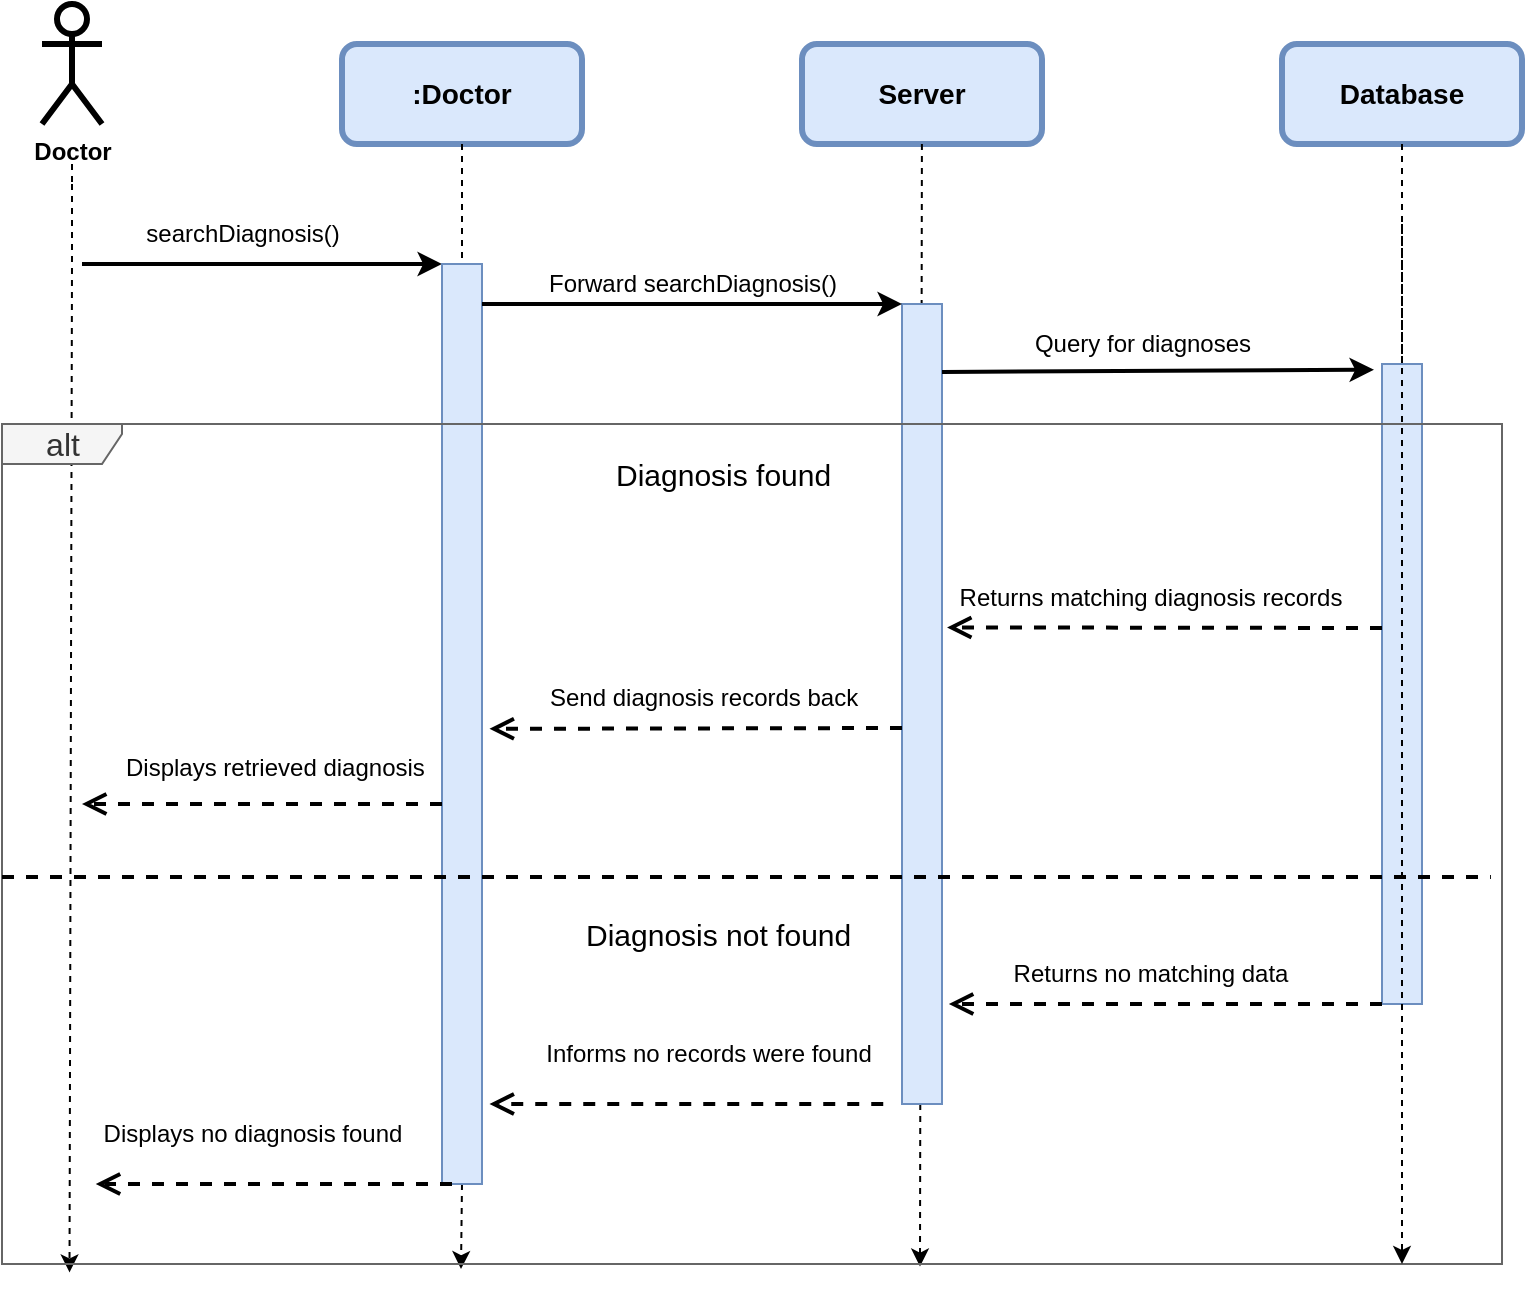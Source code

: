 <mxfile>
    <diagram id="6jSnH-0XyIerv08itZjo" name="Page-1">
        <mxGraphModel dx="1078" dy="765" grid="1" gridSize="10" guides="1" tooltips="1" connect="1" arrows="1" fold="1" page="1" pageScale="1" pageWidth="850" pageHeight="1100" background="#ffffff" math="0" shadow="0">
            <root>
                <mxCell id="0"/>
                <mxCell id="1" parent="0"/>
                <mxCell id="2" value="&lt;b&gt;Doctor&lt;br&gt;&lt;br&gt;&lt;/b&gt;" style="shape=umlActor;verticalLabelPosition=bottom;verticalAlign=top;html=1;outlineConnect=0;strokeWidth=3;rounded=1;" parent="1" vertex="1">
                    <mxGeometry x="60" y="20" width="30" height="60" as="geometry"/>
                </mxCell>
                <mxCell id="3" style="edgeStyle=none;html=1;dashed=1;strokeWidth=1;startArrow=none;entryX=0.045;entryY=1.01;entryDx=0;entryDy=0;entryPerimeter=0;" parent="1" target="90" edge="1">
                    <mxGeometry relative="1" as="geometry">
                        <mxPoint x="75" y="730" as="targetPoint"/>
                        <Array as="points">
                            <mxPoint x="75" y="150"/>
                        </Array>
                        <mxPoint x="75" y="110" as="sourcePoint"/>
                    </mxGeometry>
                </mxCell>
                <mxCell id="4" value="" style="endArrow=classic;html=1;strokeWidth=2;" parent="1" edge="1">
                    <mxGeometry relative="1" as="geometry">
                        <mxPoint x="80" y="150" as="sourcePoint"/>
                        <mxPoint x="260" y="150" as="targetPoint"/>
                    </mxGeometry>
                </mxCell>
                <mxCell id="6" value="searchDiagnosis()" style="text;html=1;align=center;verticalAlign=middle;resizable=0;points=[];autosize=1;strokeColor=none;fillColor=none;" parent="1" vertex="1">
                    <mxGeometry x="100" y="120" width="120" height="30" as="geometry"/>
                </mxCell>
                <mxCell id="8" value="&lt;span style=&quot;font-size: 14px;&quot;&gt;&lt;b&gt;&lt;font color=&quot;#000000&quot;&gt;:Doctor&lt;/font&gt;&lt;/b&gt;&lt;/span&gt;" style="rounded=1;whiteSpace=wrap;html=1;strokeWidth=3;fillColor=#dae8fc;strokeColor=#6c8ebf;" parent="1" vertex="1">
                    <mxGeometry x="210" y="40" width="120" height="50" as="geometry"/>
                </mxCell>
                <mxCell id="10" style="edgeStyle=none;html=1;exitX=0.5;exitY=1;exitDx=0;exitDy=0;dashed=1;strokeWidth=1;startArrow=none;entryX=0.306;entryY=1.006;entryDx=0;entryDy=0;entryPerimeter=0;" parent="1" source="20" target="90" edge="1">
                    <mxGeometry relative="1" as="geometry">
                        <mxPoint x="270" y="730" as="targetPoint"/>
                        <Array as="points"/>
                        <mxPoint x="85" y="60" as="sourcePoint"/>
                    </mxGeometry>
                </mxCell>
                <mxCell id="12" value="&lt;span style=&quot;font-size: 14px;&quot;&gt;&lt;b&gt;&lt;font color=&quot;#000000&quot;&gt;Server&lt;/font&gt;&lt;/b&gt;&lt;/span&gt;" style="rounded=1;whiteSpace=wrap;html=1;strokeWidth=3;fillColor=#dae8fc;strokeColor=#6c8ebf;" parent="1" vertex="1">
                    <mxGeometry x="440" y="40" width="120" height="50" as="geometry"/>
                </mxCell>
                <mxCell id="13" style="edgeStyle=none;html=1;dashed=1;strokeWidth=1;entryX=0.612;entryY=1.003;entryDx=0;entryDy=0;entryPerimeter=0;" parent="1" source="12" target="90" edge="1">
                    <mxGeometry relative="1" as="geometry">
                        <mxPoint x="500" y="720" as="targetPoint"/>
                        <Array as="points"/>
                        <mxPoint x="480" y="100" as="sourcePoint"/>
                    </mxGeometry>
                </mxCell>
                <mxCell id="18" value="" style="html=1;points=[];perimeter=orthogonalPerimeter;fontSize=13;fillColor=#dae8fc;strokeColor=#6c8ebf;" parent="1" vertex="1">
                    <mxGeometry x="490" y="170" width="20" height="400" as="geometry"/>
                </mxCell>
                <mxCell id="21" value="" style="edgeStyle=none;html=1;exitX=0.5;exitY=1;exitDx=0;exitDy=0;dashed=1;strokeWidth=1;endArrow=none;" parent="1" source="8" target="20" edge="1">
                    <mxGeometry relative="1" as="geometry">
                        <mxPoint x="270" y="570" as="targetPoint"/>
                        <Array as="points"/>
                        <mxPoint x="270" y="90" as="sourcePoint"/>
                    </mxGeometry>
                </mxCell>
                <mxCell id="20" value="" style="html=1;points=[];perimeter=orthogonalPerimeter;fontSize=13;fillColor=#dae8fc;strokeColor=#6c8ebf;" parent="1" vertex="1">
                    <mxGeometry x="260" y="150" width="20" height="460" as="geometry"/>
                </mxCell>
                <mxCell id="22" value="" style="endArrow=classic;html=1;strokeWidth=2;" parent="1" edge="1">
                    <mxGeometry relative="1" as="geometry">
                        <mxPoint x="280" y="170" as="sourcePoint"/>
                        <mxPoint x="490" y="170" as="targetPoint"/>
                        <Array as="points">
                            <mxPoint x="380" y="170"/>
                        </Array>
                    </mxGeometry>
                </mxCell>
                <mxCell id="25" value="Forward searchDiagnosis()" style="text;html=1;align=center;verticalAlign=middle;resizable=0;points=[];autosize=1;strokeColor=none;fillColor=none;" parent="1" vertex="1">
                    <mxGeometry x="300" y="145" width="170" height="30" as="geometry"/>
                </mxCell>
                <mxCell id="75" value="&lt;span style=&quot;font-size: 14px;&quot;&gt;&lt;b&gt;&lt;font color=&quot;#000000&quot;&gt;Database&lt;/font&gt;&lt;/b&gt;&lt;/span&gt;" style="rounded=1;whiteSpace=wrap;html=1;strokeWidth=3;fillColor=#dae8fc;strokeColor=#6c8ebf;" parent="1" vertex="1">
                    <mxGeometry x="680" y="40" width="120" height="50" as="geometry"/>
                </mxCell>
                <mxCell id="79" value="" style="endArrow=classic;html=1;strokeWidth=2;entryX=-0.2;entryY=0.009;entryDx=0;entryDy=0;entryPerimeter=0;" parent="1" target="81" edge="1">
                    <mxGeometry relative="1" as="geometry">
                        <mxPoint x="510" y="204" as="sourcePoint"/>
                        <mxPoint x="719.16" y="200.0" as="targetPoint"/>
                    </mxGeometry>
                </mxCell>
                <mxCell id="82" value="" style="edgeStyle=none;html=1;dashed=1;strokeWidth=1;exitX=0.5;exitY=1;exitDx=0;exitDy=0;endArrow=none;" parent="1" source="75" target="81" edge="1">
                    <mxGeometry relative="1" as="geometry">
                        <mxPoint x="740" y="720" as="targetPoint"/>
                        <Array as="points"/>
                        <mxPoint x="740" y="90" as="sourcePoint"/>
                    </mxGeometry>
                </mxCell>
                <mxCell id="81" value="" style="html=1;points=[];perimeter=orthogonalPerimeter;fontSize=13;fillColor=#dae8fc;strokeColor=#6c8ebf;" parent="1" vertex="1">
                    <mxGeometry x="730" y="200" width="20" height="320" as="geometry"/>
                </mxCell>
                <mxCell id="86" value="" style="edgeStyle=none;html=1;dashed=1;strokeWidth=1;startArrow=none;endArrow=none;" parent="1" edge="1">
                    <mxGeometry relative="1" as="geometry">
                        <mxPoint x="75" y="110" as="targetPoint"/>
                        <Array as="points"/>
                        <mxPoint x="75" y="100" as="sourcePoint"/>
                    </mxGeometry>
                </mxCell>
                <mxCell id="87" value="Query for diagnoses" style="text;html=1;align=center;verticalAlign=middle;resizable=0;points=[];autosize=1;strokeColor=none;fillColor=none;" parent="1" vertex="1">
                    <mxGeometry x="545" y="175" width="130" height="30" as="geometry"/>
                </mxCell>
                <mxCell id="90" value="&lt;font style=&quot;font-size: 16px;&quot;&gt;alt&lt;/font&gt;" style="shape=umlFrame;tabWidth=110;tabHeight=30;tabPosition=left;html=1;boundedLbl=1;labelInHeader=1;width=60;height=20;rounded=0;shadow=0;glass=0;sketch=0;fontSize=15;fillColor=#f5f5f5;fontColor=#333333;strokeColor=#666666;" parent="1" vertex="1">
                    <mxGeometry x="40" y="230" width="750" height="420" as="geometry"/>
                </mxCell>
                <mxCell id="91" value="Diagnosis found" style="text;rounded=0;shadow=0;glass=0;sketch=0;fontSize=15;" parent="90" vertex="1">
                    <mxGeometry width="100" height="20" relative="1" as="geometry">
                        <mxPoint x="305" y="10" as="offset"/>
                    </mxGeometry>
                </mxCell>
                <mxCell id="92" value="" style="line;strokeWidth=2;dashed=1;labelPosition=center;verticalLabelPosition=bottom;align=left;verticalAlign=top;spacingLeft=20;spacingTop=15;rounded=0;shadow=0;glass=0;sketch=0;fontSize=16;" parent="90" vertex="1">
                    <mxGeometry x="0.001" y="218.079" width="744.444" height="16.8" as="geometry"/>
                </mxCell>
                <mxCell id="93" value="Diagnosis not found" style="text;rounded=0;shadow=0;glass=0;sketch=0;fontSize=15;" parent="90" vertex="1">
                    <mxGeometry width="100" height="60" relative="1" as="geometry">
                        <mxPoint x="290" y="240" as="offset"/>
                    </mxGeometry>
                </mxCell>
                <mxCell id="89" value="Returns matching diagnosis records" style="text;html=1;align=center;verticalAlign=middle;resizable=0;points=[];autosize=1;strokeColor=none;fillColor=none;" parent="90" vertex="1">
                    <mxGeometry x="468.751" y="71.704" width="210" height="30" as="geometry"/>
                </mxCell>
                <mxCell id="88" value="" style="html=1;verticalAlign=bottom;endArrow=open;dashed=1;endSize=8;strokeWidth=2;fontSize=13;entryX=1.042;entryY=0.315;entryDx=0;entryDy=0;entryPerimeter=0;" parent="90" edge="1">
                    <mxGeometry x="0.422" relative="1" as="geometry">
                        <mxPoint x="690" y="102" as="sourcePoint"/>
                        <mxPoint x="472.506" y="101.702" as="targetPoint"/>
                        <mxPoint as="offset"/>
                    </mxGeometry>
                </mxCell>
                <mxCell id="27" value="Send diagnosis records back" style="text;whiteSpace=wrap;html=1;" parent="90" vertex="1">
                    <mxGeometry x="271.873" y="122.924" width="233.766" height="60.0" as="geometry"/>
                </mxCell>
                <mxCell id="98" value="" style="html=1;verticalAlign=bottom;endArrow=open;dashed=1;endSize=8;strokeWidth=2;fontSize=13;entryX=1.042;entryY=0.315;entryDx=0;entryDy=0;entryPerimeter=0;" parent="90" edge="1">
                    <mxGeometry x="0.422" relative="1" as="geometry">
                        <mxPoint x="450" y="152" as="sourcePoint"/>
                        <mxPoint x="243.751" y="152.429" as="targetPoint"/>
                        <mxPoint as="offset"/>
                    </mxGeometry>
                </mxCell>
                <mxCell id="102" value="" style="html=1;verticalAlign=bottom;endArrow=open;dashed=1;endSize=8;strokeWidth=2;fontSize=13;" parent="90" edge="1">
                    <mxGeometry x="0.422" relative="1" as="geometry">
                        <mxPoint x="220" y="190" as="sourcePoint"/>
                        <mxPoint x="40" y="190" as="targetPoint"/>
                        <mxPoint as="offset"/>
                    </mxGeometry>
                </mxCell>
                <mxCell id="103" value="Displays retrieved diagnosis&amp;nbsp;" style="text;whiteSpace=wrap;html=1;" parent="90" vertex="1">
                    <mxGeometry x="60" y="158.08" width="170" height="31.92" as="geometry"/>
                </mxCell>
                <mxCell id="105" value="" style="html=1;verticalAlign=bottom;endArrow=open;dashed=1;endSize=8;strokeWidth=2;fontSize=13;entryX=1.042;entryY=0.315;entryDx=0;entryDy=0;entryPerimeter=0;" parent="90" edge="1">
                    <mxGeometry x="0.422" relative="1" as="geometry">
                        <mxPoint x="690" y="290" as="sourcePoint"/>
                        <mxPoint x="473.436" y="290.002" as="targetPoint"/>
                        <mxPoint as="offset"/>
                        <Array as="points"/>
                    </mxGeometry>
                </mxCell>
                <mxCell id="106" value="Returns no matching data" style="text;html=1;align=center;verticalAlign=middle;resizable=0;points=[];autosize=1;strokeColor=none;fillColor=none;" parent="90" vertex="1">
                    <mxGeometry x="493.748" y="260.004" width="160" height="30" as="geometry"/>
                </mxCell>
                <mxCell id="107" value="" style="html=1;verticalAlign=bottom;endArrow=open;dashed=1;endSize=8;strokeWidth=2;fontSize=13;" parent="90" edge="1">
                    <mxGeometry x="0.422" relative="1" as="geometry">
                        <mxPoint x="440.625" y="340.009" as="sourcePoint"/>
                        <mxPoint x="243.75" y="340" as="targetPoint"/>
                        <mxPoint as="offset"/>
                        <Array as="points"/>
                    </mxGeometry>
                </mxCell>
                <mxCell id="108" value="Informs no records were found" style="text;html=1;align=center;verticalAlign=middle;resizable=0;points=[];autosize=1;strokeColor=none;fillColor=none;" parent="90" vertex="1">
                    <mxGeometry x="257.813" y="300.004" width="190" height="30" as="geometry"/>
                </mxCell>
                <mxCell id="109" value="" style="html=1;verticalAlign=bottom;endArrow=open;dashed=1;endSize=8;strokeWidth=2;fontSize=13;" parent="90" edge="1">
                    <mxGeometry x="0.422" relative="1" as="geometry">
                        <mxPoint x="225" y="380" as="sourcePoint"/>
                        <mxPoint x="46.875" y="380" as="targetPoint"/>
                        <mxPoint as="offset"/>
                        <Array as="points"/>
                    </mxGeometry>
                </mxCell>
                <mxCell id="110" value="Displays no diagnosis found" style="text;html=1;align=center;verticalAlign=middle;resizable=0;points=[];autosize=1;strokeColor=none;fillColor=none;" parent="90" vertex="1">
                    <mxGeometry x="39.996" y="340.004" width="170" height="30" as="geometry"/>
                </mxCell>
                <mxCell id="80" style="edgeStyle=none;html=1;dashed=1;strokeWidth=1;startArrow=none;" parent="90" edge="1">
                    <mxGeometry relative="1" as="geometry">
                        <mxPoint x="700" y="420" as="targetPoint"/>
                        <Array as="points">
                            <mxPoint x="700" y="420"/>
                        </Array>
                        <mxPoint x="700" y="-100" as="sourcePoint"/>
                    </mxGeometry>
                </mxCell>
            </root>
        </mxGraphModel>
    </diagram>
</mxfile>